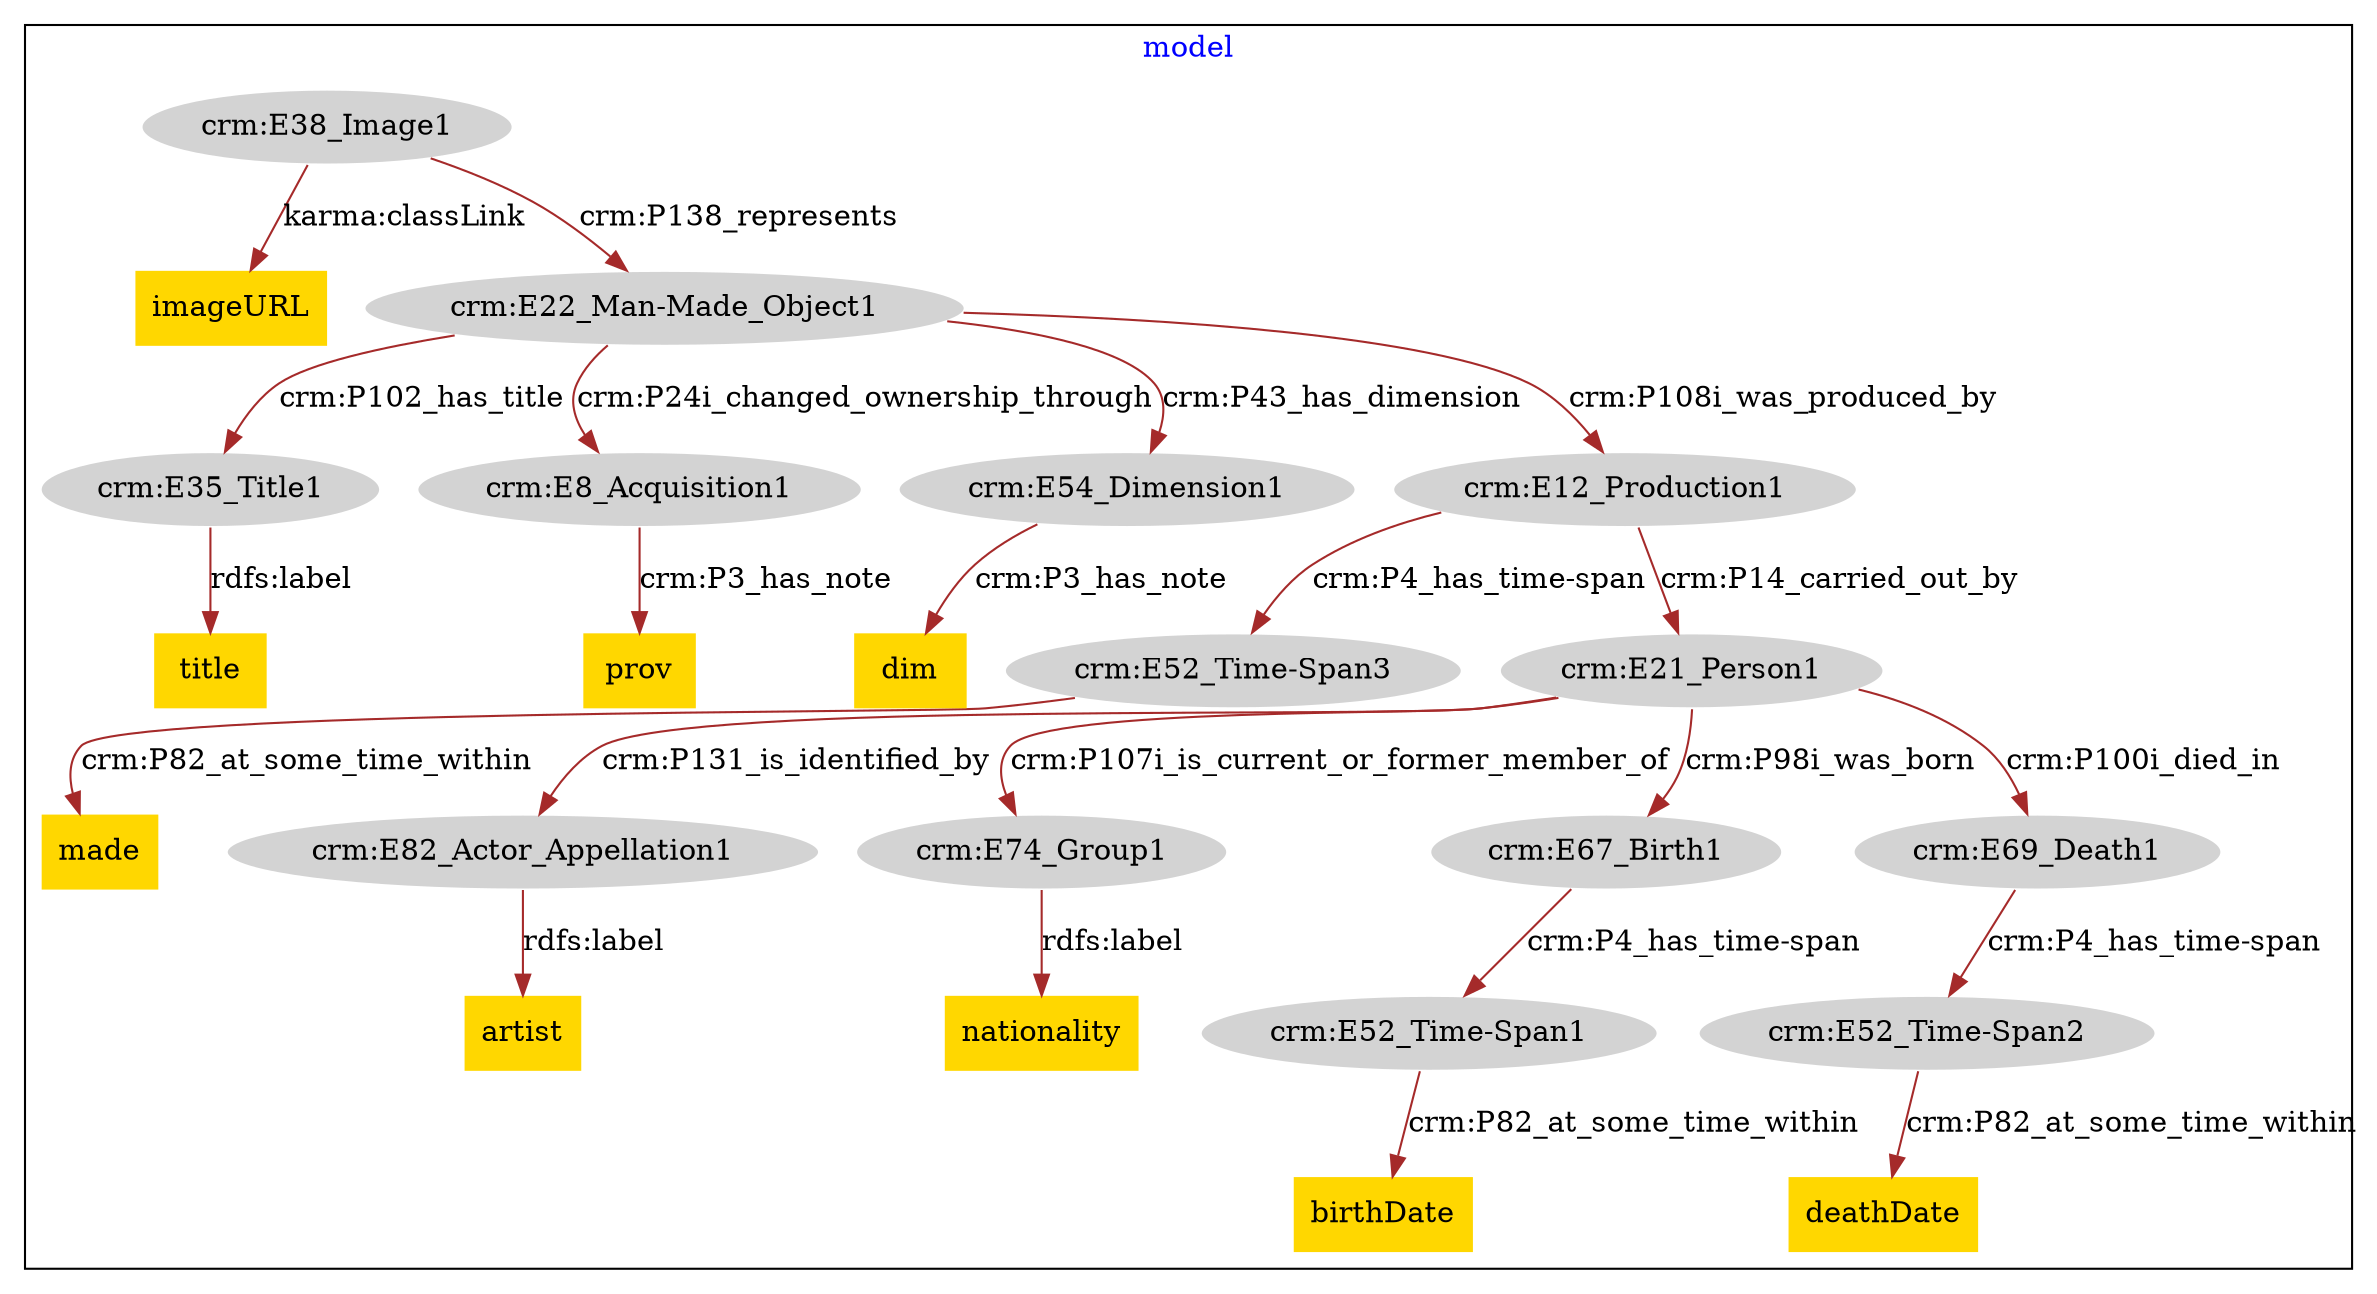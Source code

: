 digraph n0 {
fontcolor="blue"
remincross="true"
subgraph cluster {
label="model"
"crm:E82_Actor_Appellation1"[style="filled",color="white",fillcolor="lightgray",label="crm:E82_Actor_Appellation1"];
"artist"[shape="plaintext",style="filled",fillcolor="gold",label="artist"];
"crm:E74_Group1"[style="filled",color="white",fillcolor="lightgray",label="crm:E74_Group1"];
"nationality"[shape="plaintext",style="filled",fillcolor="gold",label="nationality"];
"crm:E52_Time-Span1"[style="filled",color="white",fillcolor="lightgray",label="crm:E52_Time-Span1"];
"birthDate"[shape="plaintext",style="filled",fillcolor="gold",label="birthDate"];
"crm:E52_Time-Span2"[style="filled",color="white",fillcolor="lightgray",label="crm:E52_Time-Span2"];
"deathDate"[shape="plaintext",style="filled",fillcolor="gold",label="deathDate"];
"crm:E35_Title1"[style="filled",color="white",fillcolor="lightgray",label="crm:E35_Title1"];
"title"[shape="plaintext",style="filled",fillcolor="gold",label="title"];
"crm:E52_Time-Span3"[style="filled",color="white",fillcolor="lightgray",label="crm:E52_Time-Span3"];
"made"[shape="plaintext",style="filled",fillcolor="gold",label="made"];
"crm:E8_Acquisition1"[style="filled",color="white",fillcolor="lightgray",label="crm:E8_Acquisition1"];
"prov"[shape="plaintext",style="filled",fillcolor="gold",label="prov"];
"crm:E54_Dimension1"[style="filled",color="white",fillcolor="lightgray",label="crm:E54_Dimension1"];
"dim"[shape="plaintext",style="filled",fillcolor="gold",label="dim"];
"crm:E38_Image1"[style="filled",color="white",fillcolor="lightgray",label="crm:E38_Image1"];
"imageURL"[shape="plaintext",style="filled",fillcolor="gold",label="imageURL"];
"crm:E22_Man-Made_Object1"[style="filled",color="white",fillcolor="lightgray",label="crm:E22_Man-Made_Object1"];
"crm:E12_Production1"[style="filled",color="white",fillcolor="lightgray",label="crm:E12_Production1"];
"crm:E21_Person1"[style="filled",color="white",fillcolor="lightgray",label="crm:E21_Person1"];
"crm:E67_Birth1"[style="filled",color="white",fillcolor="lightgray",label="crm:E67_Birth1"];
"crm:E69_Death1"[style="filled",color="white",fillcolor="lightgray",label="crm:E69_Death1"];
}
"crm:E82_Actor_Appellation1" -> "artist"[color="brown",fontcolor="black",label="rdfs:label"];
"crm:E74_Group1" -> "nationality"[color="brown",fontcolor="black",label="rdfs:label"];
"crm:E52_Time-Span1" -> "birthDate"[color="brown",fontcolor="black",label="crm:P82_at_some_time_within"];
"crm:E52_Time-Span2" -> "deathDate"[color="brown",fontcolor="black",label="crm:P82_at_some_time_within"];
"crm:E35_Title1" -> "title"[color="brown",fontcolor="black",label="rdfs:label"];
"crm:E52_Time-Span3" -> "made"[color="brown",fontcolor="black",label="crm:P82_at_some_time_within"];
"crm:E8_Acquisition1" -> "prov"[color="brown",fontcolor="black",label="crm:P3_has_note"];
"crm:E54_Dimension1" -> "dim"[color="brown",fontcolor="black",label="crm:P3_has_note"];
"crm:E38_Image1" -> "imageURL"[color="brown",fontcolor="black",label="karma:classLink"];
"crm:E38_Image1" -> "crm:E22_Man-Made_Object1"[color="brown",fontcolor="black",label="crm:P138_represents"];
"crm:E22_Man-Made_Object1" -> "crm:E12_Production1"[color="brown",fontcolor="black",label="crm:P108i_was_produced_by"];
"crm:E22_Man-Made_Object1" -> "crm:E35_Title1"[color="brown",fontcolor="black",label="crm:P102_has_title"];
"crm:E22_Man-Made_Object1" -> "crm:E8_Acquisition1"[color="brown",fontcolor="black",label="crm:P24i_changed_ownership_through"];
"crm:E22_Man-Made_Object1" -> "crm:E54_Dimension1"[color="brown",fontcolor="black",label="crm:P43_has_dimension"];
"crm:E12_Production1" -> "crm:E21_Person1"[color="brown",fontcolor="black",label="crm:P14_carried_out_by"];
"crm:E12_Production1" -> "crm:E52_Time-Span3"[color="brown",fontcolor="black",label="crm:P4_has_time-span"];
"crm:E21_Person1" -> "crm:E67_Birth1"[color="brown",fontcolor="black",label="crm:P98i_was_born"];
"crm:E21_Person1" -> "crm:E69_Death1"[color="brown",fontcolor="black",label="crm:P100i_died_in"];
"crm:E21_Person1" -> "crm:E74_Group1"[color="brown",fontcolor="black",label="crm:P107i_is_current_or_former_member_of"];
"crm:E21_Person1" -> "crm:E82_Actor_Appellation1"[color="brown",fontcolor="black",label="crm:P131_is_identified_by"];
"crm:E67_Birth1" -> "crm:E52_Time-Span1"[color="brown",fontcolor="black",label="crm:P4_has_time-span"];
"crm:E69_Death1" -> "crm:E52_Time-Span2"[color="brown",fontcolor="black",label="crm:P4_has_time-span"];
}
